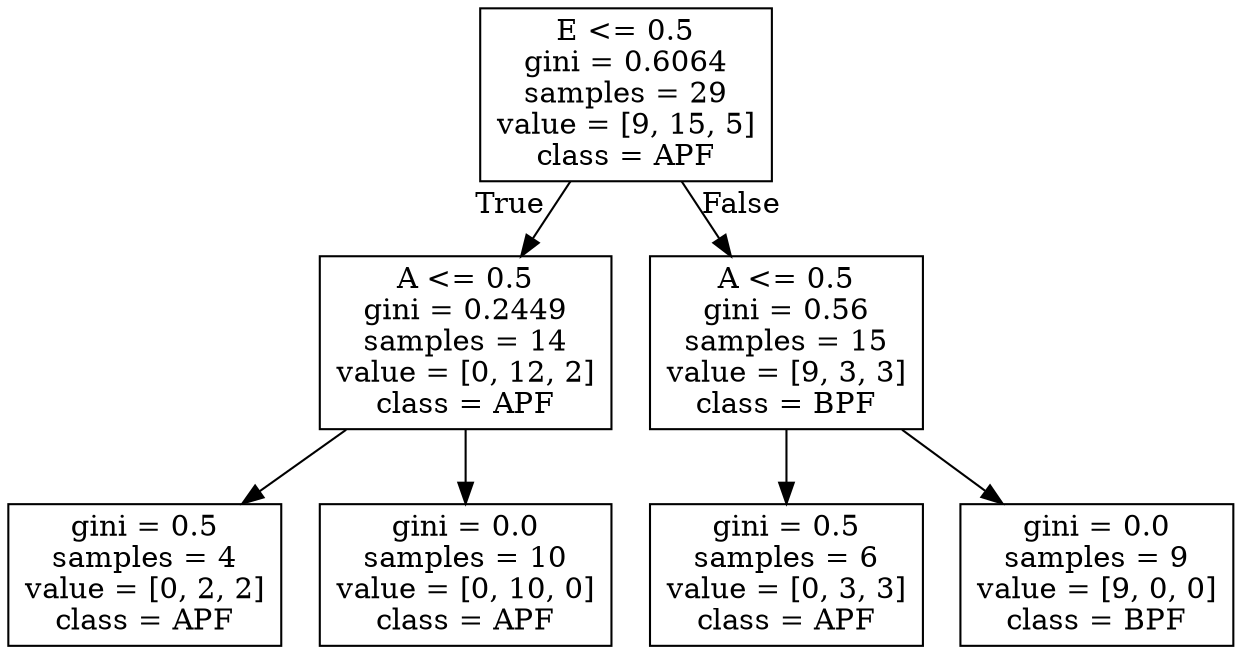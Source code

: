 digraph Tree {
node [shape=box] ;
0 [label="E <= 0.5\ngini = 0.6064\nsamples = 29\nvalue = [9, 15, 5]\nclass = APF"] ;
1 [label="A <= 0.5\ngini = 0.2449\nsamples = 14\nvalue = [0, 12, 2]\nclass = APF"] ;
0 -> 1 [labeldistance=2.5, labelangle=45, headlabel="True"] ;
2 [label="gini = 0.5\nsamples = 4\nvalue = [0, 2, 2]\nclass = APF"] ;
1 -> 2 ;
3 [label="gini = 0.0\nsamples = 10\nvalue = [0, 10, 0]\nclass = APF"] ;
1 -> 3 ;
4 [label="A <= 0.5\ngini = 0.56\nsamples = 15\nvalue = [9, 3, 3]\nclass = BPF"] ;
0 -> 4 [labeldistance=2.5, labelangle=-45, headlabel="False"] ;
5 [label="gini = 0.5\nsamples = 6\nvalue = [0, 3, 3]\nclass = APF"] ;
4 -> 5 ;
6 [label="gini = 0.0\nsamples = 9\nvalue = [9, 0, 0]\nclass = BPF"] ;
4 -> 6 ;
}